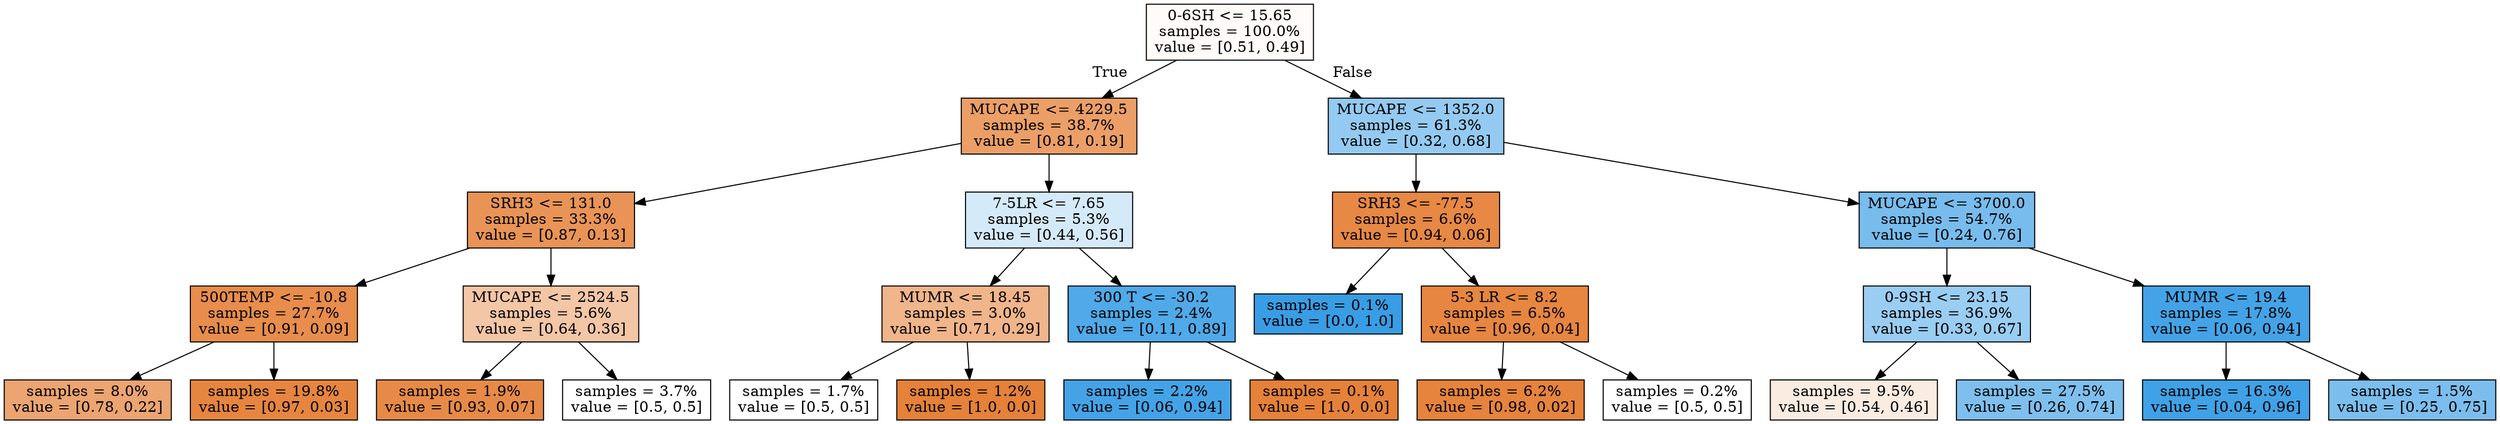 digraph Tree {
node [shape=box, style="filled", color="black"] ;
0 [label="0-6SH <= 15.65\nsamples = 100.0%\nvalue = [0.51, 0.49]", fillcolor="#e5813908"] ;
1 [label="MUCAPE <= 4229.5\nsamples = 38.7%\nvalue = [0.81, 0.19]", fillcolor="#e58139c3"] ;
0 -> 1 [labeldistance=2.5, labelangle=45, headlabel="True"] ;
2 [label="SRH3 <= 131.0\nsamples = 33.3%\nvalue = [0.87, 0.13]", fillcolor="#e58139d9"] ;
1 -> 2 ;
3 [label="500TEMP <= -10.8\nsamples = 27.7%\nvalue = [0.91, 0.09]", fillcolor="#e58139e7"] ;
2 -> 3 ;
4 [label="samples = 8.0%\nvalue = [0.78, 0.22]", fillcolor="#e58139b8"] ;
3 -> 4 ;
5 [label="samples = 19.8%\nvalue = [0.97, 0.03]", fillcolor="#e58139f7"] ;
3 -> 5 ;
6 [label="MUCAPE <= 2524.5\nsamples = 5.6%\nvalue = [0.64, 0.36]", fillcolor="#e5813972"] ;
2 -> 6 ;
7 [label="samples = 1.9%\nvalue = [0.93, 0.07]", fillcolor="#e58139ed"] ;
6 -> 7 ;
8 [label="samples = 3.7%\nvalue = [0.5, 0.5]", fillcolor="#e5813900"] ;
6 -> 8 ;
9 [label="7-5LR <= 7.65\nsamples = 5.3%\nvalue = [0.44, 0.56]", fillcolor="#399de535"] ;
1 -> 9 ;
10 [label="MUMR <= 18.45\nsamples = 3.0%\nvalue = [0.71, 0.29]", fillcolor="#e5813996"] ;
9 -> 10 ;
11 [label="samples = 1.7%\nvalue = [0.5, 0.5]", fillcolor="#e5813900"] ;
10 -> 11 ;
12 [label="samples = 1.2%\nvalue = [1.0, 0.0]", fillcolor="#e58139ff"] ;
10 -> 12 ;
13 [label="300 T <= -30.2\nsamples = 2.4%\nvalue = [0.11, 0.89]", fillcolor="#399de5e1"] ;
9 -> 13 ;
14 [label="samples = 2.2%\nvalue = [0.06, 0.94]", fillcolor="#399de5f0"] ;
13 -> 14 ;
15 [label="samples = 0.1%\nvalue = [1.0, 0.0]", fillcolor="#e58139ff"] ;
13 -> 15 ;
16 [label="MUCAPE <= 1352.0\nsamples = 61.3%\nvalue = [0.32, 0.68]", fillcolor="#399de589"] ;
0 -> 16 [labeldistance=2.5, labelangle=-45, headlabel="False"] ;
17 [label="SRH3 <= -77.5\nsamples = 6.6%\nvalue = [0.94, 0.06]", fillcolor="#e58139f0"] ;
16 -> 17 ;
18 [label="samples = 0.1%\nvalue = [0.0, 1.0]", fillcolor="#399de5ff"] ;
17 -> 18 ;
19 [label="5-3 LR <= 8.2\nsamples = 6.5%\nvalue = [0.96, 0.04]", fillcolor="#e58139f5"] ;
17 -> 19 ;
20 [label="samples = 6.2%\nvalue = [0.98, 0.02]", fillcolor="#e58139fa"] ;
19 -> 20 ;
21 [label="samples = 0.2%\nvalue = [0.5, 0.5]", fillcolor="#e5813900"] ;
19 -> 21 ;
22 [label="MUCAPE <= 3700.0\nsamples = 54.7%\nvalue = [0.24, 0.76]", fillcolor="#399de5ae"] ;
16 -> 22 ;
23 [label="0-9SH <= 23.15\nsamples = 36.9%\nvalue = [0.33, 0.67]", fillcolor="#399de581"] ;
22 -> 23 ;
24 [label="samples = 9.5%\nvalue = [0.54, 0.46]", fillcolor="#e5813925"] ;
23 -> 24 ;
25 [label="samples = 27.5%\nvalue = [0.26, 0.74]", fillcolor="#399de5a6"] ;
23 -> 25 ;
26 [label="MUMR <= 19.4\nsamples = 17.8%\nvalue = [0.06, 0.94]", fillcolor="#399de5f0"] ;
22 -> 26 ;
27 [label="samples = 16.3%\nvalue = [0.04, 0.96]", fillcolor="#399de5f5"] ;
26 -> 27 ;
28 [label="samples = 1.5%\nvalue = [0.25, 0.75]", fillcolor="#399de5aa"] ;
26 -> 28 ;
}